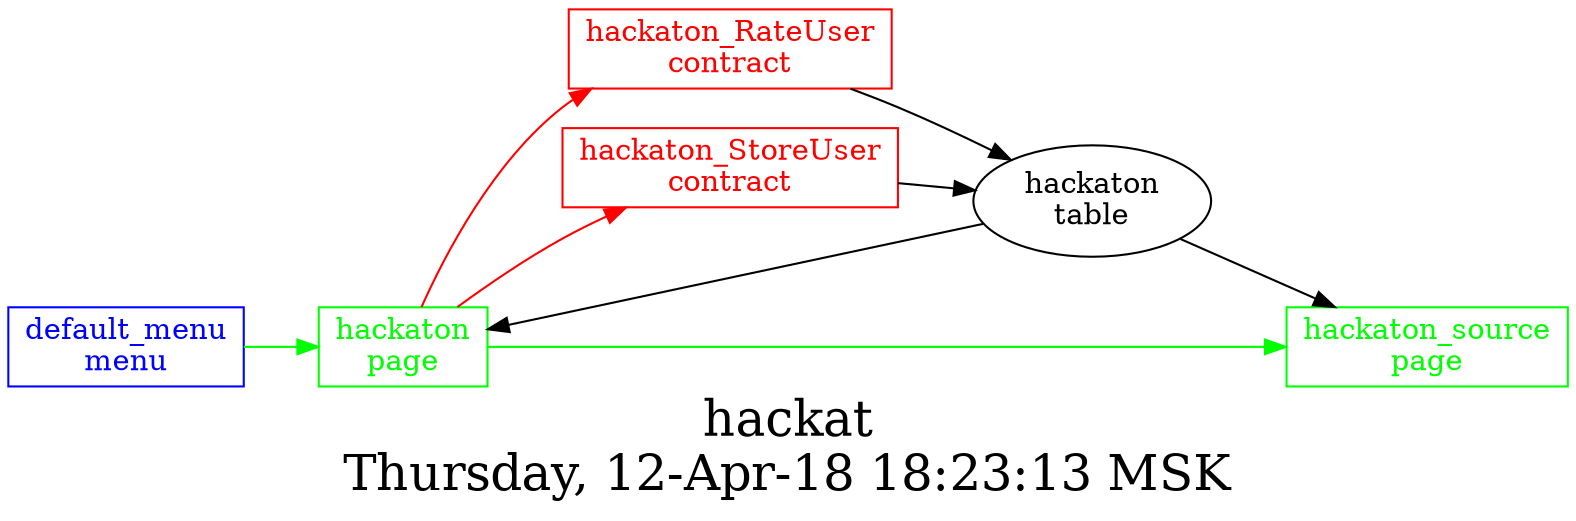 digraph G {
graph [
  fontsize="24";
  label="hackat\nThursday, 12-Apr-18 18:23:13 MSK";
  nojustify=true;
  ordering=out;
  rankdir=LR;
  size="30";
];
"default_menu\nmenu" -> "hackaton\npage"  [ color=green ]
"default_menu\nmenu" [color=blue, fontcolor=blue, group=menus, shape=record];
"hackaton\npage" -> "hackaton_RateUser\ncontract"  [ color=red ]
"hackaton\npage" -> "hackaton_StoreUser\ncontract"  [ color=red ]
"hackaton\ntable" -> "hackaton\npage"  [ color="" ]
"hackaton\npage" -> "hackaton_source\npage"  [ color=green ]
"hackaton\npage" [color=green, fontcolor=green, group=pages, shape=record];
"hackaton\ntable" -> "hackaton_source\npage"  [ color="" ]
"hackaton_source\npage" [color=green, fontcolor=green, group=pages, shape=record];
"hackaton_RateUser\ncontract" -> "hackaton\ntable"  [ color="" ]
"hackaton_RateUser\ncontract" [color=red, fontcolor=red, group=contracts, shape=record];
"hackaton_StoreUser\ncontract" -> "hackaton\ntable"  [ color="" ]
"hackaton_StoreUser\ncontract" [color=red, fontcolor=red, group=contracts, shape=record];
"hackaton\ntable" [color="", fontcolor="", group=tables, shape=""];
}
